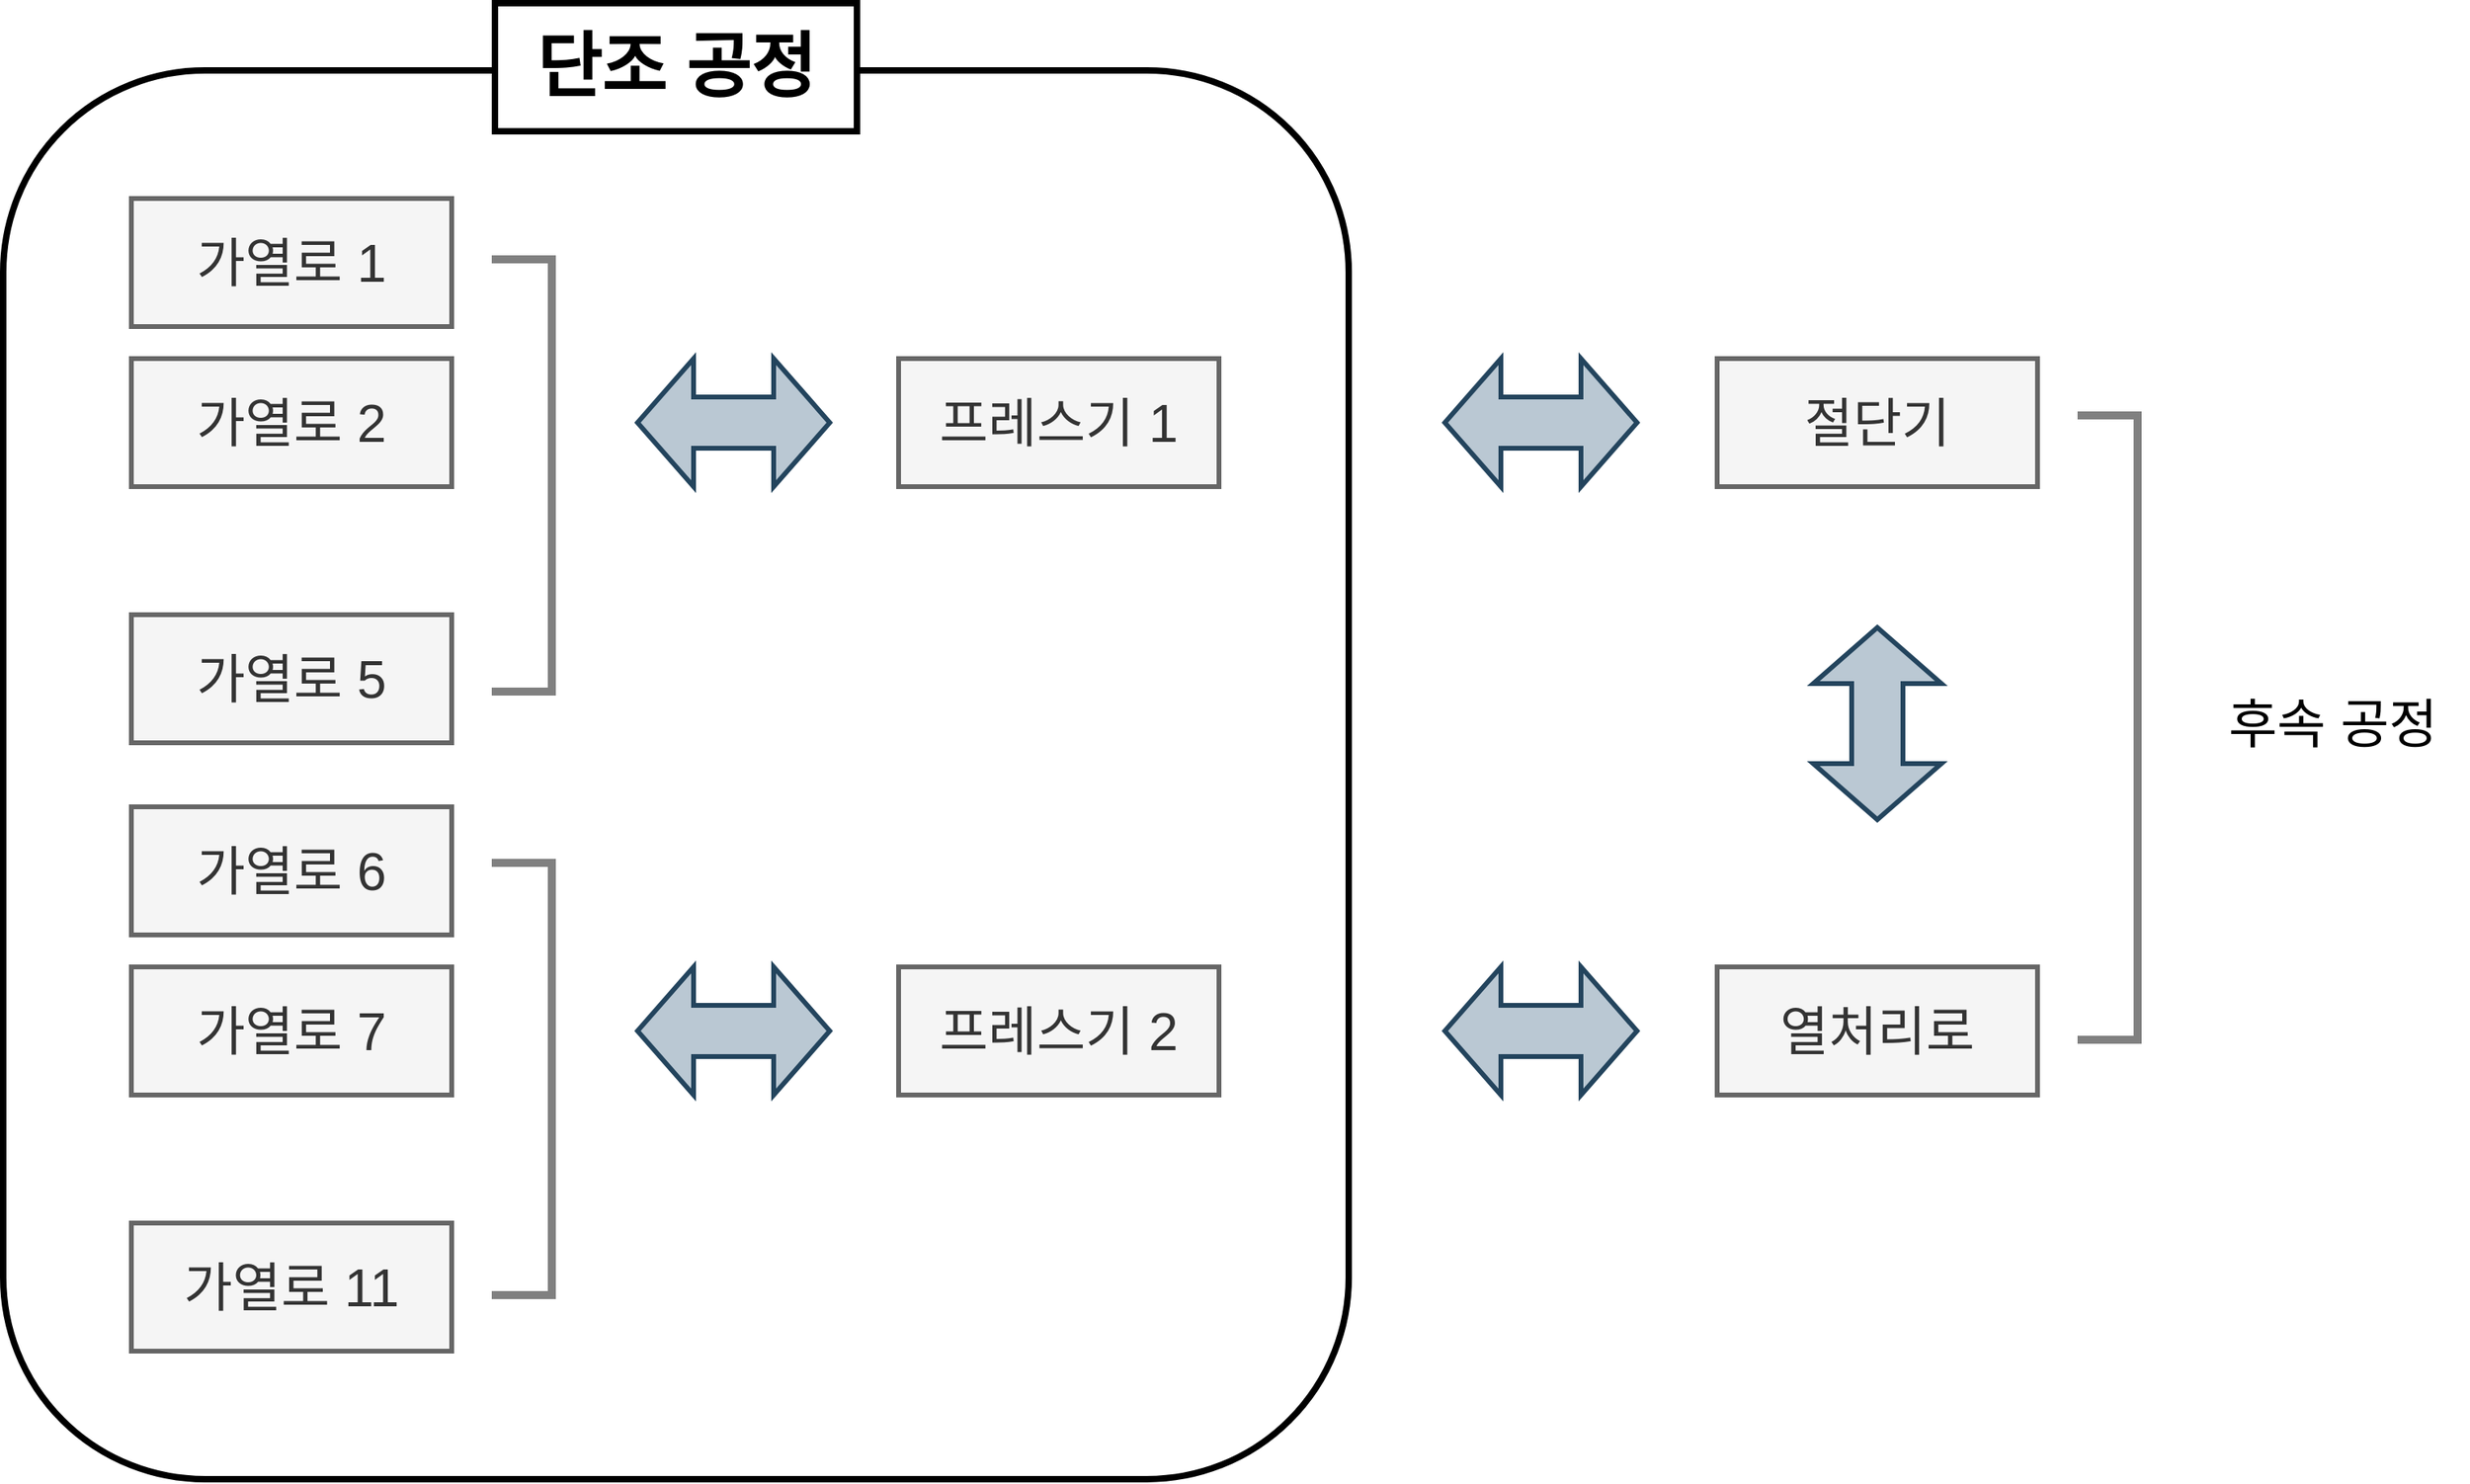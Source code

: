<mxfile version="15.5.4" type="github">
  <diagram id="kgpKYQtTHZ0yAKxKKP6v" name="Page-1">
    <mxGraphModel dx="2215" dy="1695" grid="1" gridSize="10" guides="1" tooltips="1" connect="1" arrows="1" fold="1" page="1" pageScale="1" pageWidth="850" pageHeight="1100" math="0" shadow="0">
      <root>
        <mxCell id="0" />
        <mxCell id="1" parent="0" />
        <mxCell id="8vbbiOyCjL_XKFmDOEdO-1" value="" style="rounded=1;whiteSpace=wrap;html=1;fontSize=44;strokeWidth=4;fillColor=none;" vertex="1" parent="1">
          <mxGeometry x="80" y="92" width="840" height="880" as="geometry" />
        </mxCell>
        <mxCell id="8vbbiOyCjL_XKFmDOEdO-2" value="" style="group" vertex="1" connectable="0" parent="1">
          <mxGeometry x="160" y="552" width="600" height="340" as="geometry" />
        </mxCell>
        <mxCell id="8vbbiOyCjL_XKFmDOEdO-3" value="가열로 6" style="rounded=0;whiteSpace=wrap;html=1;fontSize=33;fillColor=#f5f5f5;strokeColor=#666666;fontColor=#333333;strokeWidth=3;" vertex="1" parent="8vbbiOyCjL_XKFmDOEdO-2">
          <mxGeometry width="200" height="80" as="geometry" />
        </mxCell>
        <mxCell id="8vbbiOyCjL_XKFmDOEdO-4" value="가열로 7" style="rounded=0;whiteSpace=wrap;html=1;fontSize=33;fillColor=#f5f5f5;strokeColor=#666666;fontColor=#333333;strokeWidth=3;" vertex="1" parent="8vbbiOyCjL_XKFmDOEdO-2">
          <mxGeometry y="100" width="200" height="80" as="geometry" />
        </mxCell>
        <mxCell id="8vbbiOyCjL_XKFmDOEdO-5" value="가열로 11" style="rounded=0;whiteSpace=wrap;html=1;fontSize=33;fillColor=#f5f5f5;strokeColor=#666666;fontColor=#333333;strokeWidth=3;" vertex="1" parent="8vbbiOyCjL_XKFmDOEdO-2">
          <mxGeometry y="260" width="200" height="80" as="geometry" />
        </mxCell>
        <mxCell id="8vbbiOyCjL_XKFmDOEdO-6" value="" style="shape=image;html=1;verticalAlign=top;verticalLabelPosition=bottom;labelBackgroundColor=#ffffff;imageAspect=0;aspect=fixed;image=https://cdn2.iconfinder.com/data/icons/font-awesome/1792/ellipsis-v-128.png;fontSize=22;" vertex="1" parent="8vbbiOyCjL_XKFmDOEdO-2">
          <mxGeometry x="80" y="200" width="40" height="40" as="geometry" />
        </mxCell>
        <mxCell id="8vbbiOyCjL_XKFmDOEdO-7" value="" style="html=1;shadow=0;dashed=0;align=center;verticalAlign=middle;shape=mxgraph.arrows2.twoWayArrow;dy=0.6;dx=35;fontSize=22;fillColor=#bac8d3;strokeColor=#23445d;strokeWidth=3;" vertex="1" parent="8vbbiOyCjL_XKFmDOEdO-2">
          <mxGeometry x="316" y="100" width="120" height="80" as="geometry" />
        </mxCell>
        <mxCell id="8vbbiOyCjL_XKFmDOEdO-8" value="" style="shape=partialRectangle;whiteSpace=wrap;html=1;bottom=1;right=1;left=1;top=0;fillColor=none;routingCenterX=-0.5;rotation=-90;strokeWidth=5;strokeColor=#808080;" vertex="1" parent="8vbbiOyCjL_XKFmDOEdO-2">
          <mxGeometry x="110" y="152.5" width="270" height="35" as="geometry" />
        </mxCell>
        <mxCell id="8vbbiOyCjL_XKFmDOEdO-12" value="&lt;b&gt;&lt;font style=&quot;font-size: 44px&quot;&gt;단조 공정&lt;/font&gt;&lt;/b&gt;" style="rounded=0;whiteSpace=wrap;html=1;fontSize=22;strokeWidth=4;fillColor=#FFFFFF;" vertex="1" parent="1">
          <mxGeometry x="387" y="50" width="226" height="80" as="geometry" />
        </mxCell>
        <mxCell id="8vbbiOyCjL_XKFmDOEdO-13" value="가열로 1" style="rounded=0;whiteSpace=wrap;html=1;fontSize=33;fillColor=#f5f5f5;strokeColor=#666666;fontColor=#333333;strokeWidth=3;" vertex="1" parent="1">
          <mxGeometry x="160" y="172" width="200" height="80" as="geometry" />
        </mxCell>
        <mxCell id="8vbbiOyCjL_XKFmDOEdO-14" value="가열로 2" style="rounded=0;whiteSpace=wrap;html=1;fontSize=33;fillColor=#f5f5f5;strokeColor=#666666;fontColor=#333333;strokeWidth=3;" vertex="1" parent="1">
          <mxGeometry x="160" y="272" width="200" height="80" as="geometry" />
        </mxCell>
        <mxCell id="8vbbiOyCjL_XKFmDOEdO-15" value="가열로 5" style="rounded=0;whiteSpace=wrap;html=1;fontSize=33;fillColor=#f5f5f5;strokeColor=#666666;fontColor=#333333;strokeWidth=3;" vertex="1" parent="1">
          <mxGeometry x="160" y="432" width="200" height="80" as="geometry" />
        </mxCell>
        <mxCell id="8vbbiOyCjL_XKFmDOEdO-16" value="" style="shape=image;html=1;verticalAlign=top;verticalLabelPosition=bottom;labelBackgroundColor=#ffffff;imageAspect=0;aspect=fixed;image=https://cdn2.iconfinder.com/data/icons/font-awesome/1792/ellipsis-v-128.png;fontSize=22;" vertex="1" parent="1">
          <mxGeometry x="240" y="372" width="40" height="40" as="geometry" />
        </mxCell>
        <mxCell id="8vbbiOyCjL_XKFmDOEdO-17" value="" style="html=1;shadow=0;dashed=0;align=center;verticalAlign=middle;shape=mxgraph.arrows2.twoWayArrow;dy=0.6;dx=35;fontSize=22;fillColor=#bac8d3;strokeColor=#23445d;strokeWidth=3;" vertex="1" parent="1">
          <mxGeometry x="476" y="272" width="120" height="80" as="geometry" />
        </mxCell>
        <mxCell id="8vbbiOyCjL_XKFmDOEdO-19" value="" style="shape=partialRectangle;whiteSpace=wrap;html=1;bottom=1;right=1;left=1;top=0;fillColor=none;routingCenterX=-0.5;rotation=-90;strokeWidth=5;strokeColor=#808080;" vertex="1" parent="1">
          <mxGeometry x="270" y="327.5" width="270" height="35" as="geometry" />
        </mxCell>
        <mxCell id="8vbbiOyCjL_XKFmDOEdO-20" value="프레스기 2" style="rounded=0;whiteSpace=wrap;html=1;fontSize=33;fillColor=#f5f5f5;strokeColor=#666666;fontColor=#333333;strokeWidth=3;" vertex="1" parent="1">
          <mxGeometry x="639" y="652" width="200" height="80" as="geometry" />
        </mxCell>
        <mxCell id="8vbbiOyCjL_XKFmDOEdO-21" value="프레스기 1" style="rounded=0;whiteSpace=wrap;html=1;fontSize=33;fillColor=#f5f5f5;strokeColor=#666666;fontColor=#333333;strokeWidth=3;" vertex="1" parent="1">
          <mxGeometry x="639" y="272" width="200" height="80" as="geometry" />
        </mxCell>
        <mxCell id="8vbbiOyCjL_XKFmDOEdO-23" value="절단기" style="rounded=0;whiteSpace=wrap;html=1;fontSize=33;fillColor=#f5f5f5;strokeColor=#666666;fontColor=#333333;strokeWidth=3;" vertex="1" parent="1">
          <mxGeometry x="1150" y="272" width="200" height="80" as="geometry" />
        </mxCell>
        <mxCell id="8vbbiOyCjL_XKFmDOEdO-25" value="열처리로" style="rounded=0;whiteSpace=wrap;html=1;fontSize=33;fillColor=#f5f5f5;strokeColor=#666666;fontColor=#333333;strokeWidth=3;" vertex="1" parent="1">
          <mxGeometry x="1150" y="652" width="200" height="80" as="geometry" />
        </mxCell>
        <mxCell id="8vbbiOyCjL_XKFmDOEdO-27" value="&lt;font style=&quot;font-size: 33px ; background-color: rgb(255 , 255 , 255)&quot;&gt;후속 공정&lt;/font&gt;" style="text;html=1;strokeColor=none;fillColor=none;align=center;verticalAlign=middle;whiteSpace=wrap;rounded=0;fontSize=24;" vertex="1" parent="1">
          <mxGeometry x="1450" y="485" width="169" height="30" as="geometry" />
        </mxCell>
        <mxCell id="8vbbiOyCjL_XKFmDOEdO-31" value="" style="html=1;shadow=0;dashed=0;align=center;verticalAlign=middle;shape=mxgraph.arrows2.twoWayArrow;dy=0.6;dx=35;fontSize=22;fillColor=#bac8d3;strokeColor=#23445d;strokeWidth=3;rotation=90;" vertex="1" parent="1">
          <mxGeometry x="1190" y="460" width="120" height="80" as="geometry" />
        </mxCell>
        <mxCell id="8vbbiOyCjL_XKFmDOEdO-32" value="" style="html=1;shadow=0;dashed=0;align=center;verticalAlign=middle;shape=mxgraph.arrows2.twoWayArrow;dy=0.6;dx=35;fontSize=22;fillColor=#bac8d3;strokeColor=#23445d;strokeWidth=3;" vertex="1" parent="1">
          <mxGeometry x="980" y="272" width="120" height="80" as="geometry" />
        </mxCell>
        <mxCell id="8vbbiOyCjL_XKFmDOEdO-33" value="" style="html=1;shadow=0;dashed=0;align=center;verticalAlign=middle;shape=mxgraph.arrows2.twoWayArrow;dy=0.6;dx=35;fontSize=22;fillColor=#bac8d3;strokeColor=#23445d;strokeWidth=3;" vertex="1" parent="1">
          <mxGeometry x="980" y="652" width="120" height="80" as="geometry" />
        </mxCell>
        <mxCell id="8vbbiOyCjL_XKFmDOEdO-34" value="" style="shape=partialRectangle;whiteSpace=wrap;html=1;bottom=1;right=1;left=1;top=0;fillColor=none;routingCenterX=-0.5;rotation=-90;strokeWidth=5;strokeColor=#808080;" vertex="1" parent="1">
          <mxGeometry x="1200" y="485" width="390" height="35" as="geometry" />
        </mxCell>
      </root>
    </mxGraphModel>
  </diagram>
</mxfile>
